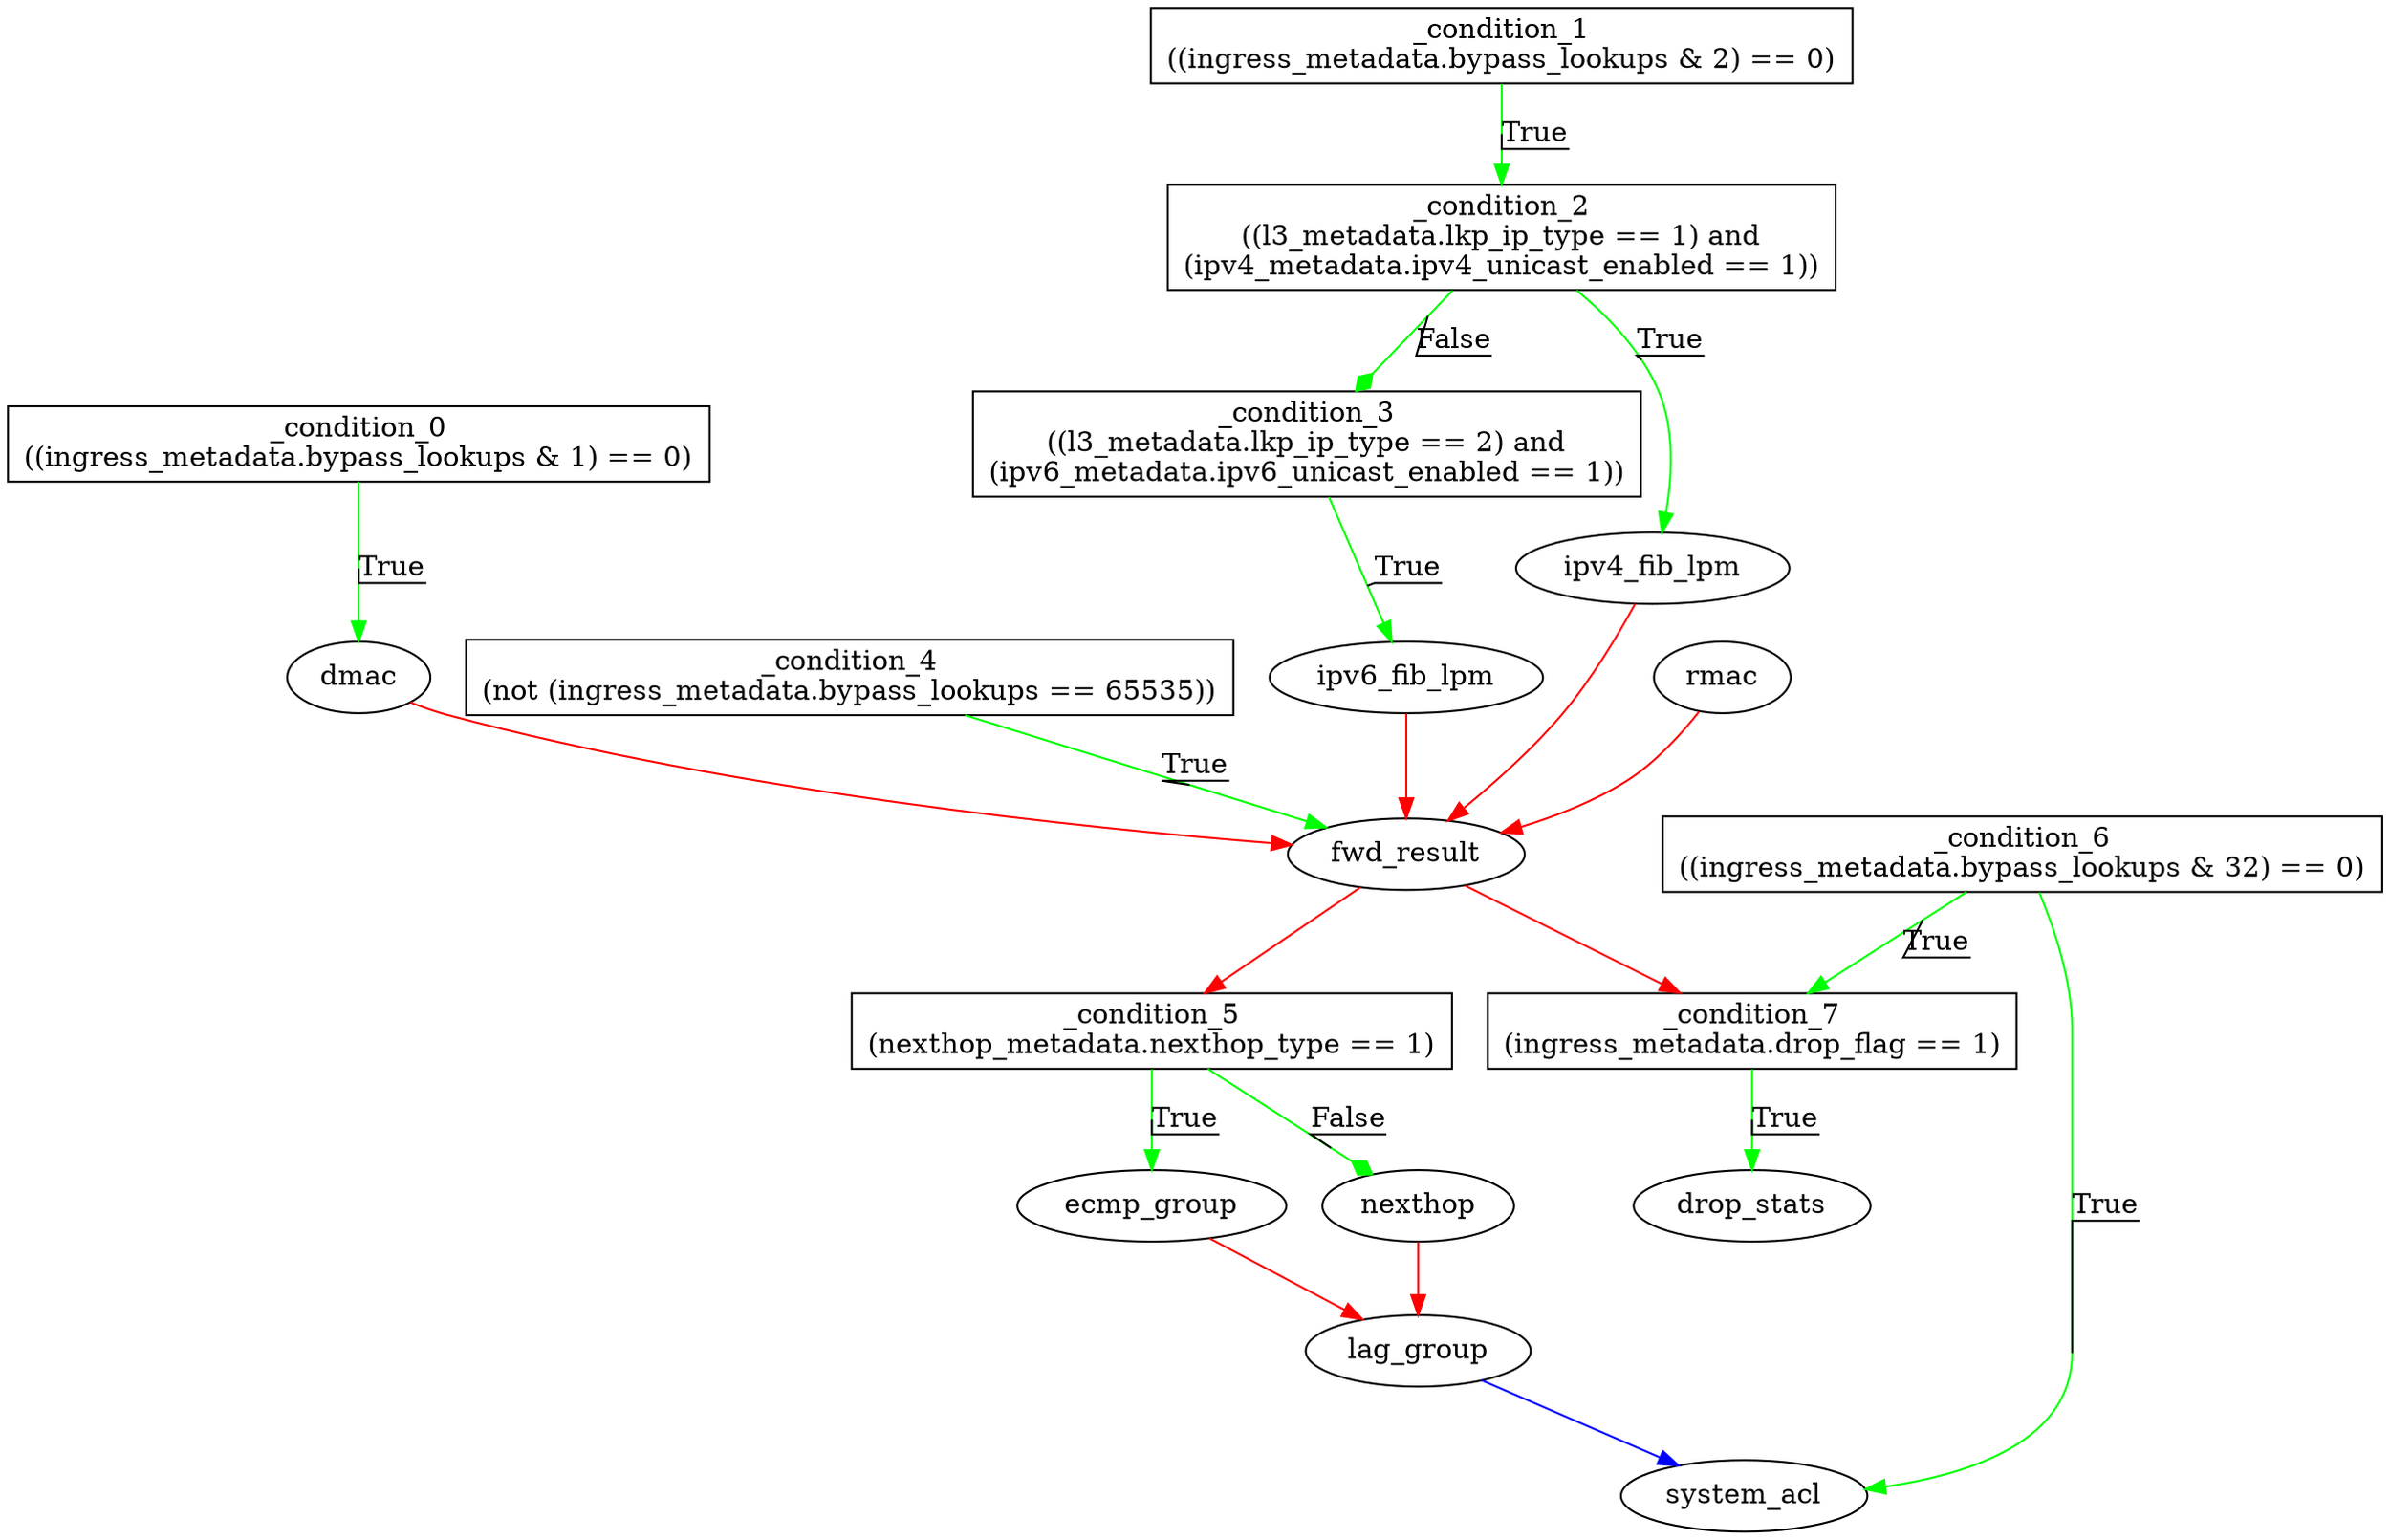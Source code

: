 digraph ingress {
_condition_0 [ shape=box label="_condition_0\n((ingress_metadata.bypass_lookups & 1) == 0)"];
_condition_1 [ shape=box label="_condition_1\n((ingress_metadata.bypass_lookups & 2) == 0)"];
_condition_2 [ shape=box label="_condition_2\n((l3_metadata.lkp_ip_type == 1) and
(ipv4_metadata.ipv4_unicast_enabled == 1))"];
_condition_3 [ shape=box label="_condition_3\n((l3_metadata.lkp_ip_type == 2) and
(ipv6_metadata.ipv6_unicast_enabled == 1))"];
_condition_4 [ shape=box label="_condition_4\n(not (ingress_metadata.bypass_lookups == 65535))"];
_condition_5 [ shape=box label="_condition_5\n(nexthop_metadata.nexthop_type == 1)"];
_condition_6 [ shape=box label="_condition_6\n((ingress_metadata.bypass_lookups & 32) == 0)"];
_condition_7 [ shape=box label="_condition_7\n(ingress_metadata.drop_flag == 1)"];
dmac [ label="dmac"];
drop_stats [ label="drop_stats"];
ecmp_group [ label="ecmp_group"];
fwd_result [ label="fwd_result"];
ipv4_fib_lpm [ label="ipv4_fib_lpm"];
ipv6_fib_lpm [ label="ipv6_fib_lpm"];
lag_group [ label="lag_group"];
nexthop [ label="nexthop"];
rmac [ label="rmac"];
system_acl [ label="system_acl"];
_condition_0 -> dmac [color=green label="True" decorate=true ];
_condition_1 -> _condition_2 [color=green label="True" decorate=true ];
_condition_2 -> _condition_3 [color=green label="False" decorate=true  arrowhead = diamond];
_condition_2 -> ipv4_fib_lpm [color=green label="True" decorate=true ];
_condition_3 -> ipv6_fib_lpm [color=green label="True" decorate=true ];
_condition_4 -> fwd_result [color=green label="True" decorate=true ];
_condition_5 -> ecmp_group [color=green label="True" decorate=true ];
_condition_5 -> nexthop [color=green label="False" decorate=true  arrowhead = diamond];
_condition_6 -> _condition_7 [color=green label="True" decorate=true ];
_condition_6 -> system_acl [color=green label="True" decorate=true ];
_condition_7 -> drop_stats [color=green label="True" decorate=true ];
dmac -> fwd_result [color=red ];
ecmp_group -> lag_group [color=red ];
fwd_result -> _condition_5 [color=red ];
fwd_result -> _condition_7 [color=red ];
ipv4_fib_lpm -> fwd_result [color=red ];
ipv6_fib_lpm -> fwd_result [color=red ];
lag_group -> system_acl [color=blue ];
nexthop -> lag_group [color=red ];
rmac -> fwd_result [color=red ];
}
